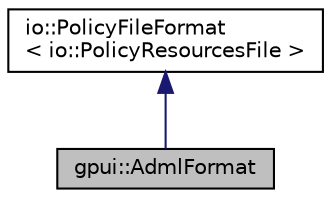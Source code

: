 digraph "gpui::AdmlFormat"
{
 // LATEX_PDF_SIZE
  edge [fontname="Helvetica",fontsize="10",labelfontname="Helvetica",labelfontsize="10"];
  node [fontname="Helvetica",fontsize="10",shape=record];
  Node1 [label="gpui::AdmlFormat",height=0.2,width=0.4,color="black", fillcolor="grey75", style="filled", fontcolor="black",tooltip=" "];
  Node2 -> Node1 [dir="back",color="midnightblue",fontsize="10",style="solid",fontname="Helvetica"];
  Node2 [label="io::PolicyFileFormat\l\< io::PolicyResourcesFile \>",height=0.2,width=0.4,color="black", fillcolor="white", style="filled",URL="$classio_1_1_policy_file_format.html",tooltip=" "];
}
